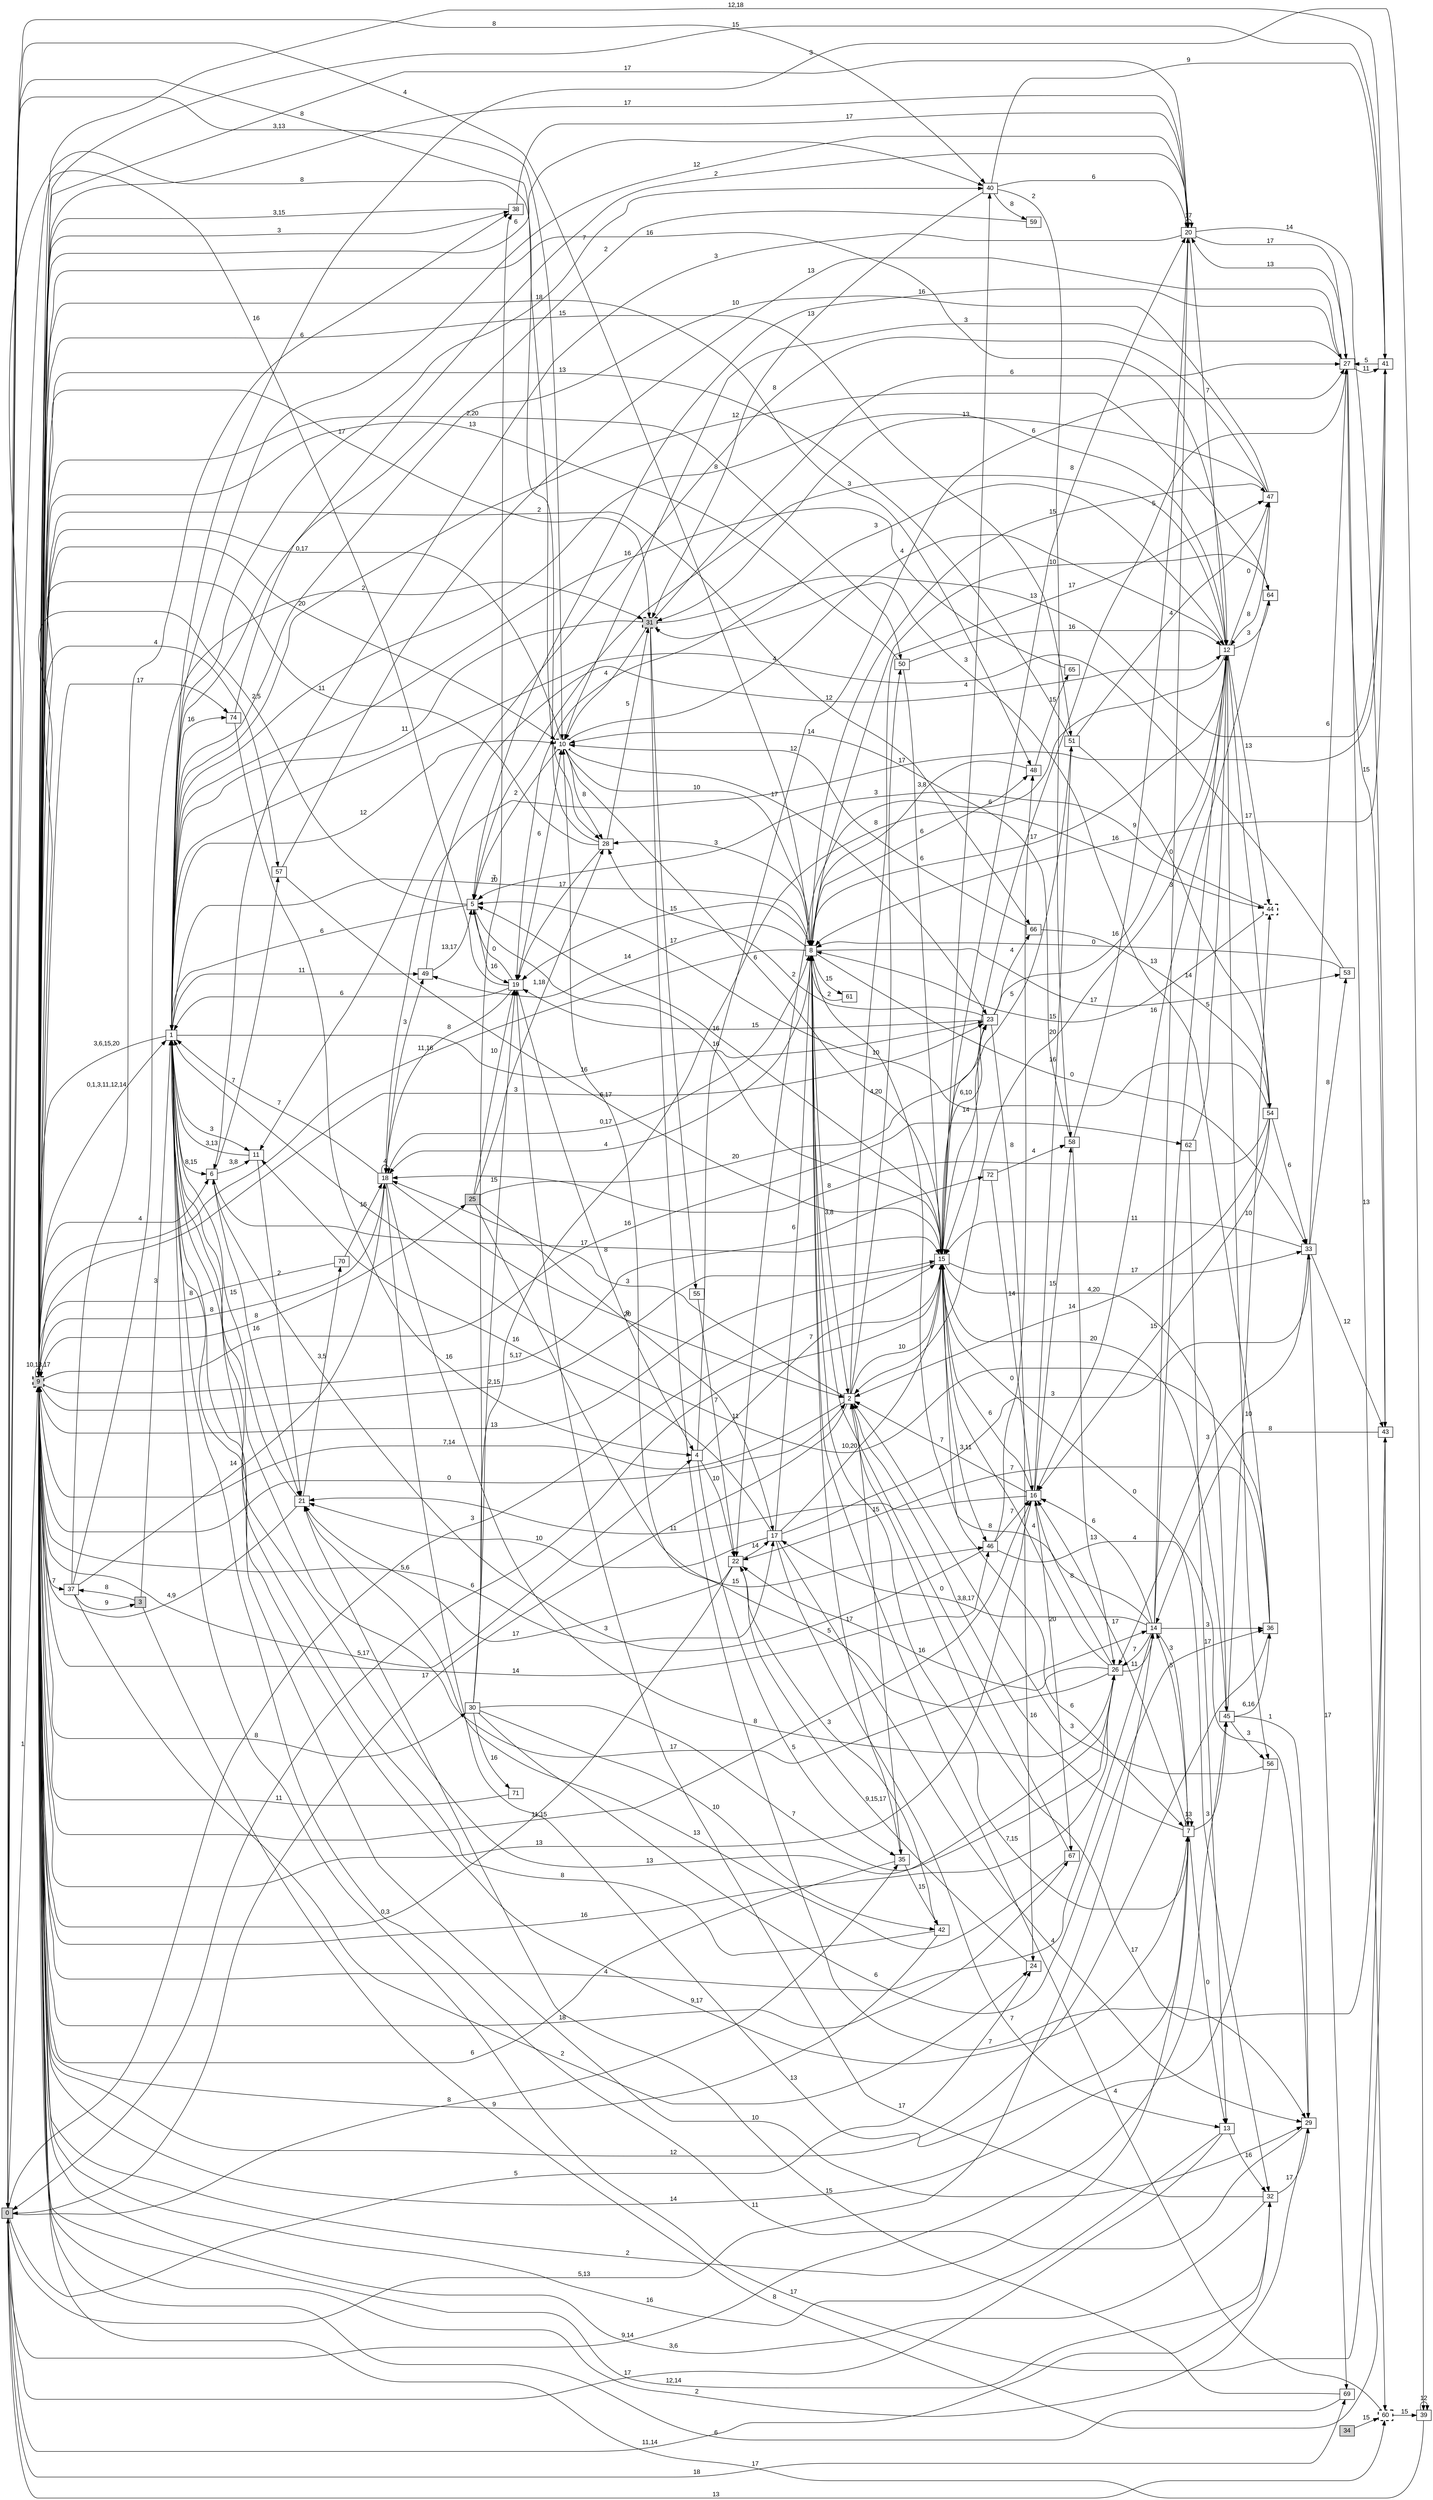 digraph "NDFA" {
  rankdir=LR
  node [shape=box width=0.1 height=0.1 fontname=Arial]
  edge [fontname=Arial]
/* Estados */
 s0 [label="0" style="filled"] /* I:1 F:0 D:0 */
 s1 [label="1" ] /* I:0 F:0 D:0 */
 s2 [label="2" ] /* I:0 F:0 D:0 */
 s3 [label="3" style="filled"] /* I:1 F:0 D:0 */
 s4 [label="4" ] /* I:0 F:0 D:0 */
 s5 [label="5" ] /* I:0 F:0 D:0 */
 s6 [label="6" ] /* I:0 F:0 D:0 */
 s7 [label="7" ] /* I:0 F:0 D:0 */
 s8 [label="8" ] /* I:0 F:0 D:0 */
 s9 [label="9" style="filled,bold,dashed"] /* I:1 F:1 D:0 */
 s10 [label="10" style="bold,dashed"] /* I:0 F:1 D:0 */
 s11 [label="11" ] /* I:0 F:0 D:0 */
 s12 [label="12" ] /* I:0 F:0 D:0 */
 s13 [label="13" ] /* I:0 F:0 D:0 */
 s14 [label="14" ] /* I:0 F:0 D:0 */
 s15 [label="15" ] /* I:0 F:0 D:0 */
 s16 [label="16" ] /* I:0 F:0 D:0 */
 s17 [label="17" ] /* I:0 F:0 D:0 */
 s18 [label="18" ] /* I:0 F:0 D:0 */
 s19 [label="19" ] /* I:0 F:0 D:0 */
 s20 [label="20" ] /* I:0 F:0 D:0 */
 s21 [label="21" ] /* I:0 F:0 D:0 */
 s22 [label="22" ] /* I:0 F:0 D:0 */
 s23 [label="23" ] /* I:0 F:0 D:0 */
 s24 [label="24" ] /* I:0 F:0 D:0 */
 s25 [label="25" style="filled"] /* I:1 F:0 D:0 */
 s26 [label="26" ] /* I:0 F:0 D:0 */
 s27 [label="27" ] /* I:0 F:0 D:0 */
 s28 [label="28" ] /* I:0 F:0 D:0 */
 s29 [label="29" ] /* I:0 F:0 D:0 */
 s30 [label="30" ] /* I:0 F:0 D:0 */
 s31 [label="31" style="filled,bold,dashed"] /* I:1 F:1 D:0 */
 s32 [label="32" ] /* I:0 F:0 D:0 */
 s33 [label="33" ] /* I:0 F:0 D:0 */
 s34 [label="34" style="filled"] /* I:1 F:0 D:0 */
 s35 [label="35" ] /* I:0 F:0 D:0 */
 s36 [label="36" ] /* I:0 F:0 D:0 */
 s37 [label="37" ] /* I:0 F:0 D:0 */
 s38 [label="38" ] /* I:0 F:0 D:0 */
 s39 [label="39" ] /* I:0 F:0 D:0 */
 s40 [label="40" ] /* I:0 F:0 D:0 */
 s41 [label="41" ] /* I:0 F:0 D:0 */
 s42 [label="42" ] /* I:0 F:0 D:0 */
 s43 [label="43" ] /* I:0 F:0 D:0 */
 s44 [label="44" style="bold,dashed"] /* I:0 F:1 D:0 */
 s45 [label="45" ] /* I:0 F:0 D:0 */
 s46 [label="46" ] /* I:0 F:0 D:0 */
 s47 [label="47" ] /* I:0 F:0 D:0 */
 s48 [label="48" ] /* I:0 F:0 D:0 */
 s49 [label="49" ] /* I:0 F:0 D:0 */
 s50 [label="50" ] /* I:0 F:0 D:0 */
 s51 [label="51" ] /* I:0 F:0 D:0 */
 s53 [label="53" ] /* I:0 F:0 D:0 */
 s54 [label="54" ] /* I:0 F:0 D:0 */
 s55 [label="55" ] /* I:0 F:0 D:0 */
 s56 [label="56" ] /* I:0 F:0 D:0 */
 s57 [label="57" ] /* I:0 F:0 D:0 */
 s58 [label="58" ] /* I:0 F:0 D:0 */
 s59 [label="59" ] /* I:0 F:0 D:0 */
 s60 [label="60" style="bold,dashed"] /* I:0 F:1 D:0 */
 s61 [label="61" ] /* I:0 F:0 D:0 */
 s62 [label="62" ] /* I:0 F:0 D:0 */
 s64 [label="64" ] /* I:0 F:0 D:0 */
 s65 [label="65" ] /* I:0 F:0 D:0 */
 s66 [label="66" ] /* I:0 F:0 D:0 */
 s67 [label="67" ] /* I:0 F:0 D:0 */
 s69 [label="69" ] /* I:0 F:0 D:0 */
 s70 [label="70" ] /* I:0 F:0 D:0 */
 s71 [label="71" ] /* I:0 F:0 D:0 */
 s72 [label="72" ] /* I:0 F:0 D:0 */
 s74 [label="74" ] /* I:0 F:0 D:0 */
/* Transiciones */
  s0 -> s9 [label="1"]
  s0 -> s10 [label="3,13"]
  s0 -> s14 [label="5,13"]
  s0 -> s15 [label="3"]
  s0 -> s24 [label="5"]
  s0 -> s28 [label="8"]
  s0 -> s32 [label="11,14"]
  s0 -> s35 [label="8"]
  s0 -> s40 [label="8"]
  s0 -> s45 [label="9,14"]
  s0 -> s60 [label="13"]
  s0 -> s69 [label="18"]
  s1 -> s6 [label="8,15"]
  s1 -> s7 [label="9,17"]
  s1 -> s8 [label="10"]
  s1 -> s9 [label="3,6,15,20"]
  s1 -> s10 [label="12"]
  s1 -> s11 [label="3"]
  s1 -> s12 [label="8"]
  s1 -> s14 [label="17"]
  s1 -> s20 [label="12"]
  s1 -> s23 [label="16"]
  s1 -> s26 [label="13"]
  s1 -> s29 [label="10"]
  s1 -> s39 [label="3"]
  s1 -> s40 [label="7"]
  s1 -> s49 [label="11"]
  s1 -> s64 [label="12"]
  s1 -> s74 [label="16"]
  s2 -> s0 [label="17"]
  s2 -> s9 [label="7,14"]
  s2 -> s15 [label="10"]
  s2 -> s18 [label="3"]
  s2 -> s35 [label="15"]
  s2 -> s47 [label="17"]
  s2 -> s50 [label="4,20"]
  s3 -> s1 [label="3"]
  s3 -> s37 [label="8"]
  s3 -> s43 [label="8"]
  s4 -> s15 [label="7"]
  s4 -> s22 [label="10"]
  s4 -> s27 [label="6"]
  s4 -> s35 [label="5"]
  s5 -> s1 [label="6"]
  s5 -> s9 [label="2,5"]
  s5 -> s15 [label="16"]
  s5 -> s19 [label="16"]
  s6 -> s11 [label="3,8"]
  s6 -> s15 [label="17"]
  s6 -> s21 [label="16"]
  s6 -> s57 [label="7"]
  s7 -> s2 [label="16"]
  s7 -> s7 [label="13"]
  s7 -> s8 [label="7,15"]
  s7 -> s13 [label="0"]
  s7 -> s14 [label="5"]
  s7 -> s16 [label="17"]
  s7 -> s45 [label="3"]
  s8 -> s0 [label="4"]
  s8 -> s2 [label="3,8"]
  s8 -> s9 [label="11,16"]
  s8 -> s18 [label="4"]
  s8 -> s19 [label="15"]
  s8 -> s28 [label="3"]
  s8 -> s33 [label="0"]
  s8 -> s47 [label="15"]
  s8 -> s48 [label="6"]
  s8 -> s49 [label="14"]
  s8 -> s53 [label="17"]
  s8 -> s61 [label="15"]
  s9 -> s1 [label="0,1,3,11,12,14"]
  s9 -> s2 [label="0"]
  s9 -> s4 [label="5,17"]
  s9 -> s6 [label="4"]
  s9 -> s7 [label="2"]
  s9 -> s9 [label="10,13,17"]
  s9 -> s10 [label="20"]
  s9 -> s12 [label="16"]
  s9 -> s15 [label="2,15"]
  s9 -> s16 [label="11,15"]
  s9 -> s17 [label="5,6"]
  s9 -> s20 [label="17"]
  s9 -> s23 [label="3"]
  s9 -> s25 [label="8"]
  s9 -> s30 [label="8"]
  s9 -> s31 [label="17"]
  s9 -> s32 [label="12,14"]
  s9 -> s37 [label="7"]
  s9 -> s38 [label="3"]
  s9 -> s40 [label="6"]
  s9 -> s41 [label="12,18"]
  s9 -> s46 [label="14"]
  s9 -> s48 [label="18"]
  s9 -> s50 [label="2,20"]
  s9 -> s51 [label="15"]
  s9 -> s57 [label="4"]
  s9 -> s62 [label="16"]
  s9 -> s66 [label="2"]
  s9 -> s67 [label="18"]
  s9 -> s72 [label="5,17"]
  s9 -> s74 [label="17"]
  s10 -> s5 [label="2"]
  s10 -> s8 [label="10"]
  s10 -> s9 [label="0,17"]
  s10 -> s12 [label="4"]
  s10 -> s15 [label="6"]
  s10 -> s23 [label="17"]
  s10 -> s28 [label="8"]
  s11 -> s1 [label="3,13"]
  s11 -> s21 [label="2"]
  s12 -> s2 [label="20"]
  s12 -> s5 [label="3"]
  s12 -> s8 [label="17"]
  s12 -> s19 [label="3"]
  s12 -> s22 [label="6"]
  s12 -> s44 [label="13"]
  s12 -> s47 [label="0"]
  s12 -> s54 [label="17"]
  s12 -> s56 [label="10"]
  s12 -> s64 [label="3"]
  s13 -> s0 [label="17"]
  s13 -> s9 [label="16"]
  s13 -> s32 [label="16"]
  s14 -> s7 [label="3"]
  s14 -> s8 [label="8"]
  s14 -> s9 [label="4"]
  s14 -> s12 [label="14"]
  s14 -> s16 [label="6"]
  s14 -> s17 [label="3,8,17"]
  s14 -> s20 [label="3"]
  s14 -> s26 [label="7"]
  s14 -> s36 [label="3"]
  s15 -> s0 [label="6"]
  s15 -> s5 [label="16"]
  s15 -> s7 [label="6"]
  s15 -> s9 [label="13"]
  s15 -> s20 [label="8"]
  s15 -> s23 [label="14"]
  s15 -> s27 [label="5"]
  s15 -> s29 [label="0"]
  s15 -> s33 [label="17"]
  s15 -> s40 [label="4"]
  s15 -> s45 [label="4,20"]
  s15 -> s46 [label="3,11"]
  s16 -> s2 [label="7"]
  s16 -> s9 [label="13"]
  s16 -> s15 [label="6"]
  s16 -> s21 [label="11"]
  s16 -> s51 [label="16"]
  s16 -> s58 [label="15"]
  s16 -> s67 [label="20"]
  s17 -> s8 [label="6"]
  s17 -> s11 [label="16"]
  s17 -> s13 [label="7"]
  s17 -> s15 [label="10,20"]
  s17 -> s21 [label="10"]
  s17 -> s29 [label="4"]
  s17 -> s33 [label="3"]
  s18 -> s1 [label="7"]
  s18 -> s2 [label="20"]
  s18 -> s7 [label="13"]
  s18 -> s8 [label="0,17"]
  s18 -> s9 [label="8"]
  s18 -> s18 [label="4"]
  s18 -> s26 [label="8"]
  s18 -> s49 [label="3"]
  s19 -> s0 [label="16"]
  s19 -> s1 [label="6"]
  s19 -> s4 [label="8"]
  s19 -> s5 [label="0"]
  s19 -> s10 [label="6"]
  s19 -> s18 [label="8"]
  s20 -> s6 [label="3"]
  s20 -> s9 [label="17"]
  s20 -> s12 [label="7"]
  s20 -> s20 [label="17"]
  s20 -> s27 [label="17"]
  s20 -> s43 [label="14"]
  s21 -> s1 [label="15"]
  s21 -> s9 [label="4,9"]
  s21 -> s70 [label="3,5"]
  s22 -> s9 [label="0,3"]
  s22 -> s17 [label="14"]
  s22 -> s21 [label="17"]
  s22 -> s42 [label="3"]
  s23 -> s12 [label="16"]
  s23 -> s15 [label="6,10"]
  s23 -> s19 [label="15"]
  s23 -> s24 [label="8"]
  s23 -> s28 [label="2"]
  s23 -> s66 [label="4"]
  s24 -> s22 [label="9,15,17"]
  s25 -> s17 [label="8"]
  s25 -> s19 [label="10"]
  s25 -> s23 [label="20"]
  s25 -> s28 [label="1,18"]
  s25 -> s46 [label="15"]
  s26 -> s9 [label="16"]
  s26 -> s10 [label="5"]
  s26 -> s14 [label="11"]
  s26 -> s15 [label="4"]
  s26 -> s16 [label="8"]
  s26 -> s22 [label="16"]
  s27 -> s5 [label="16"]
  s27 -> s10 [label="3"]
  s27 -> s20 [label="13"]
  s27 -> s41 [label="11"]
  s27 -> s43 [label="15"]
  s27 -> s60 [label="13"]
  s28 -> s0 [label="8"]
  s28 -> s9 [label="11"]
  s28 -> s19 [label="17"]
  s28 -> s31 [label="5"]
  s29 -> s1 [label="11"]
  s29 -> s9 [label="2"]
  s30 -> s19 [label="15"]
  s30 -> s26 [label="7"]
  s30 -> s36 [label="6"]
  s30 -> s38 [label="7"]
  s30 -> s42 [label="10"]
  s30 -> s44 [label="8"]
  s30 -> s71 [label="16"]
  s31 -> s1 [label="11"]
  s31 -> s10 [label="4"]
  s31 -> s27 [label="6"]
  s31 -> s29 [label="7"]
  s31 -> s41 [label="13"]
  s31 -> s55 [label="17"]
  s32 -> s9 [label="3,6"]
  s32 -> s19 [label="17"]
  s32 -> s29 [label="17"]
  s33 -> s15 [label="11"]
  s33 -> s26 [label="3"]
  s33 -> s27 [label="6"]
  s33 -> s43 [label="12"]
  s33 -> s53 [label="8"]
  s33 -> s69 [label="17"]
  s34 -> s60 [label="15"]
  s35 -> s8 [label="17"]
  s35 -> s9 [label="6"]
  s35 -> s42 [label="15"]
  s36 -> s1 [label="11"]
  s36 -> s9 [label="12"]
  s36 -> s22 [label="7"]
  s36 -> s31 [label="3"]
  s37 -> s3 [label="9"]
  s37 -> s18 [label="14"]
  s37 -> s24 [label="2"]
  s37 -> s31 [label="2"]
  s37 -> s38 [label="6"]
  s38 -> s9 [label="3,15"]
  s38 -> s20 [label="17"]
  s39 -> s9 [label="17"]
  s39 -> s39 [label="12"]
  s40 -> s20 [label="6"]
  s40 -> s31 [label="13"]
  s40 -> s41 [label="9"]
  s40 -> s58 [label="2"]
  s40 -> s59 [label="8"]
  s41 -> s8 [label="16"]
  s41 -> s9 [label="15"]
  s41 -> s18 [label="17"]
  s41 -> s27 [label="5"]
  s42 -> s1 [label="8"]
  s42 -> s9 [label="9"]
  s43 -> s1 [label="17"]
  s43 -> s2 [label="17"]
  s43 -> s14 [label="8"]
  s44 -> s5 [label="3"]
  s44 -> s8 [label="15"]
  s45 -> s15 [label="20"]
  s45 -> s29 [label="1"]
  s45 -> s36 [label="6,16"]
  s45 -> s44 [label="10"]
  s45 -> s56 [label="3"]
  s46 -> s6 [label="3"]
  s46 -> s16 [label="7"]
  s46 -> s32 [label="4"]
  s46 -> s48 [label="0"]
  s47 -> s1 [label="10"]
  s47 -> s11 [label="8"]
  s47 -> s12 [label="8"]
  s47 -> s31 [label="13"]
  s48 -> s8 [label="3,8"]
  s48 -> s65 [label="15"]
  s49 -> s5 [label="13,17"]
  s49 -> s12 [label="12"]
  s50 -> s9 [label="13"]
  s50 -> s12 [label="16"]
  s50 -> s15 [label="6"]
  s51 -> s9 [label="13"]
  s51 -> s15 [label="5"]
  s51 -> s47 [label="4"]
  s51 -> s54 [label="0"]
  s53 -> s1 [label="4"]
  s53 -> s8 [label="0"]
  s54 -> s2 [label="14"]
  s54 -> s5 [label="10"]
  s54 -> s16 [label="15"]
  s54 -> s18 [label="8"]
  s54 -> s33 [label="6"]
  s55 -> s22 [label="7"]
  s56 -> s2 [label="3"]
  s56 -> s9 [label="14"]
  s57 -> s15 [label="6,17"]
  s57 -> s27 [label="13"]
  s58 -> s10 [label="14"]
  s58 -> s20 [label="9"]
  s58 -> s26 [label="13"]
  s59 -> s1 [label="2"]
  s60 -> s8 [label="4"]
  s60 -> s39 [label="15"]
  s61 -> s8 [label="2"]
  s62 -> s12 [label="5"]
  s62 -> s13 [label="17"]
  s64 -> s8 [label="10"]
  s64 -> s16 [label="16"]
  s65 -> s1 [label="16"]
  s66 -> s10 [label="12"]
  s66 -> s54 [label="13"]
  s67 -> s8 [label="0"]
  s67 -> s21 [label="13"]
  s69 -> s9 [label="6"]
  s69 -> s21 [label="15"]
  s70 -> s9 [label="8"]
  s70 -> s18 [label="16"]
  s71 -> s9 [label="11"]
  s72 -> s16 [label="14"]
  s72 -> s58 [label="4"]
  s74 -> s4 [label="16"]
  s74 -> s20 [label="2"]
}
